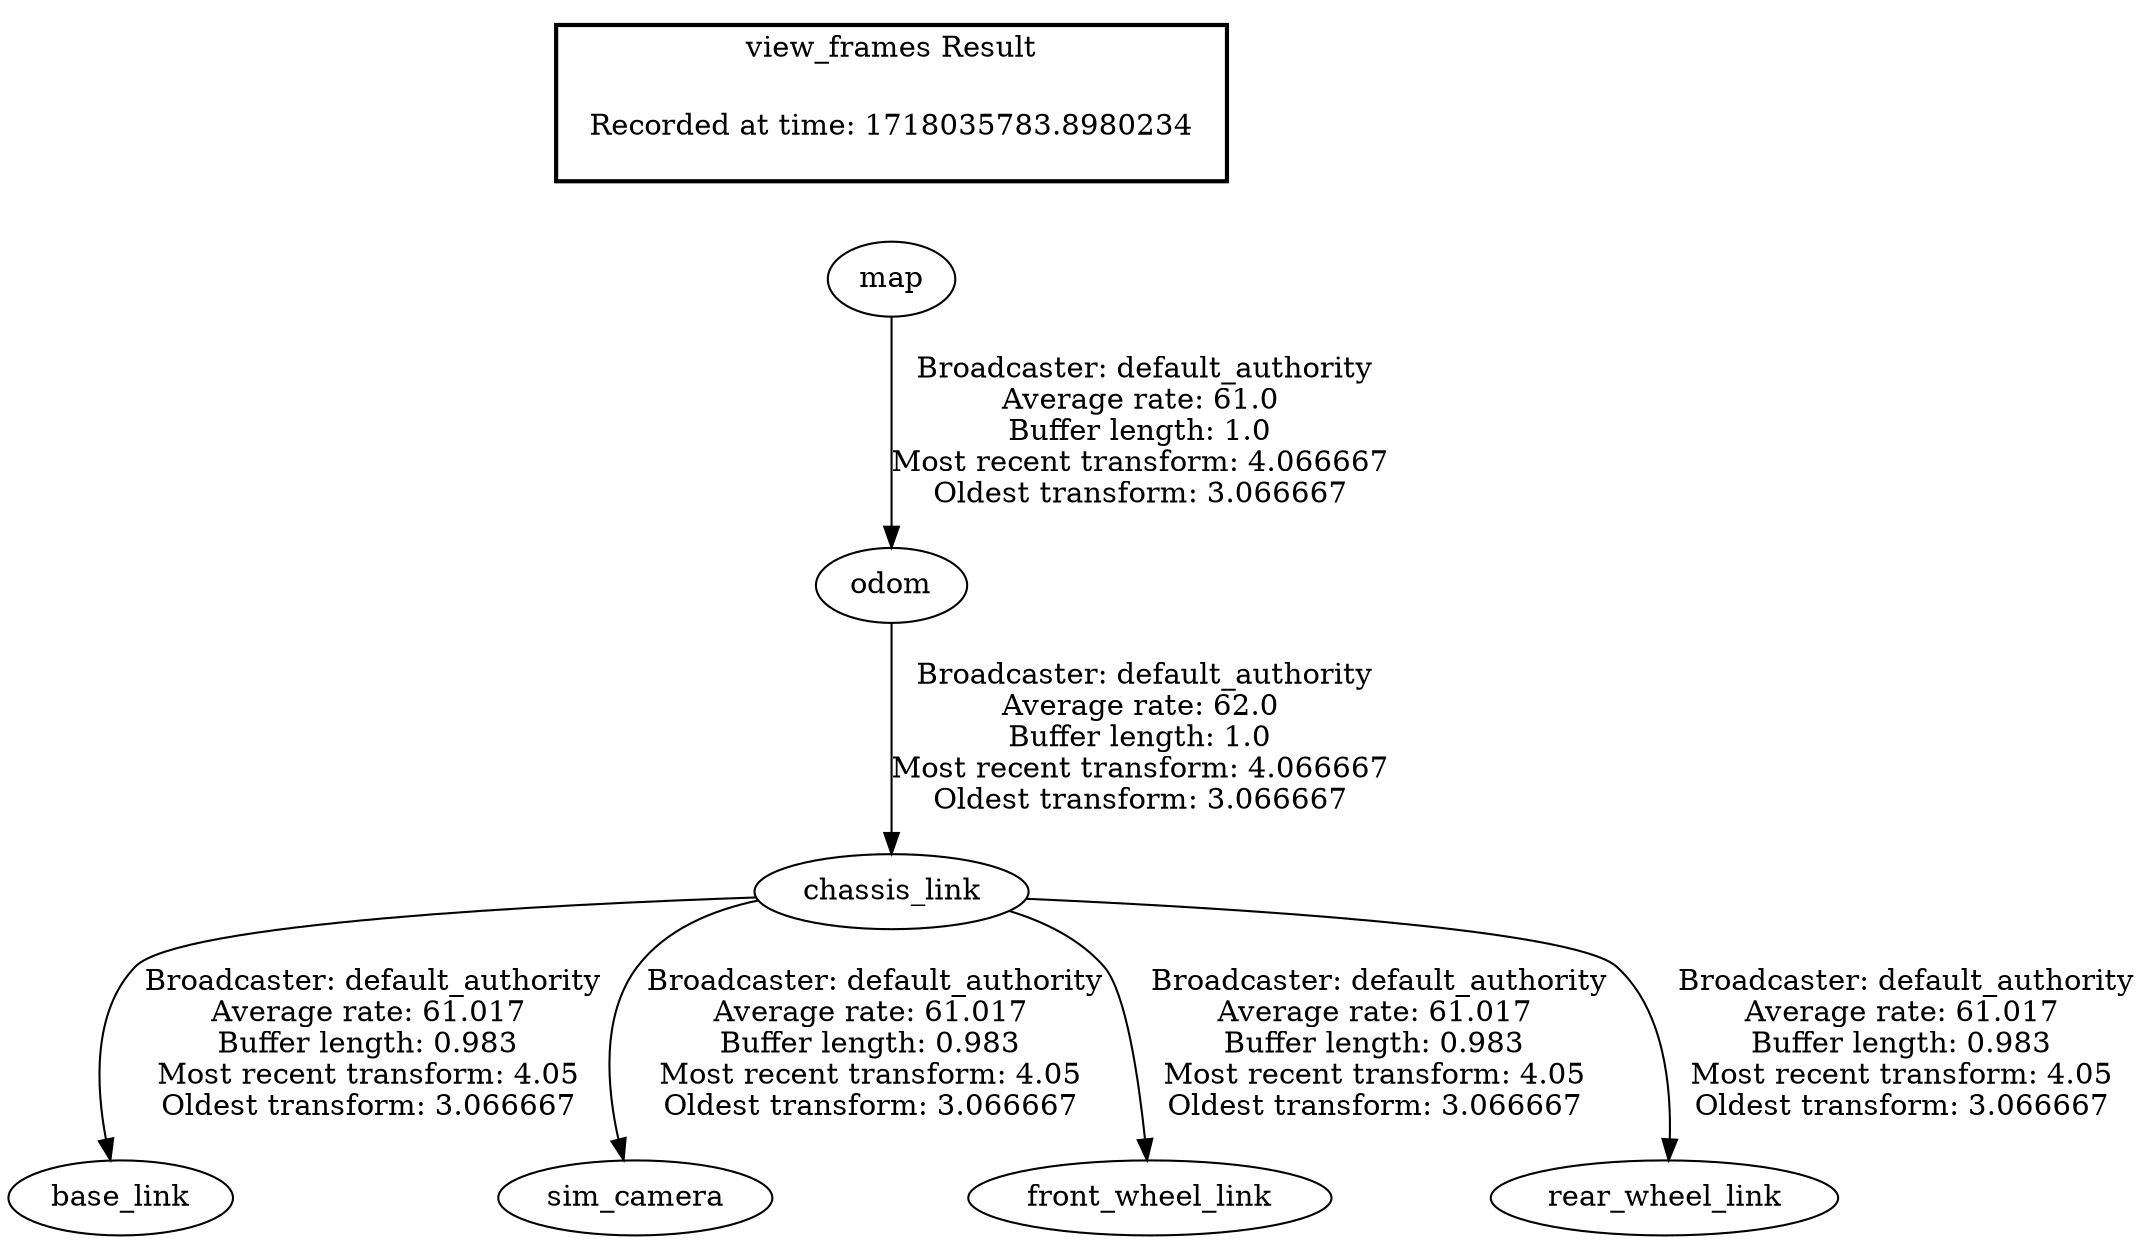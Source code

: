 digraph G {
"odom" -> "chassis_link"[label=" Broadcaster: default_authority\nAverage rate: 62.0\nBuffer length: 1.0\nMost recent transform: 4.066667\nOldest transform: 3.066667\n"];
"map" -> "odom"[label=" Broadcaster: default_authority\nAverage rate: 61.0\nBuffer length: 1.0\nMost recent transform: 4.066667\nOldest transform: 3.066667\n"];
"chassis_link" -> "base_link"[label=" Broadcaster: default_authority\nAverage rate: 61.017\nBuffer length: 0.983\nMost recent transform: 4.05\nOldest transform: 3.066667\n"];
"chassis_link" -> "sim_camera"[label=" Broadcaster: default_authority\nAverage rate: 61.017\nBuffer length: 0.983\nMost recent transform: 4.05\nOldest transform: 3.066667\n"];
"chassis_link" -> "front_wheel_link"[label=" Broadcaster: default_authority\nAverage rate: 61.017\nBuffer length: 0.983\nMost recent transform: 4.05\nOldest transform: 3.066667\n"];
"chassis_link" -> "rear_wheel_link"[label=" Broadcaster: default_authority\nAverage rate: 61.017\nBuffer length: 0.983\nMost recent transform: 4.05\nOldest transform: 3.066667\n"];
edge [style=invis];
 subgraph cluster_legend { style=bold; color=black; label ="view_frames Result";
"Recorded at time: 1718035783.8980234"[ shape=plaintext ] ;
}->"map";
}